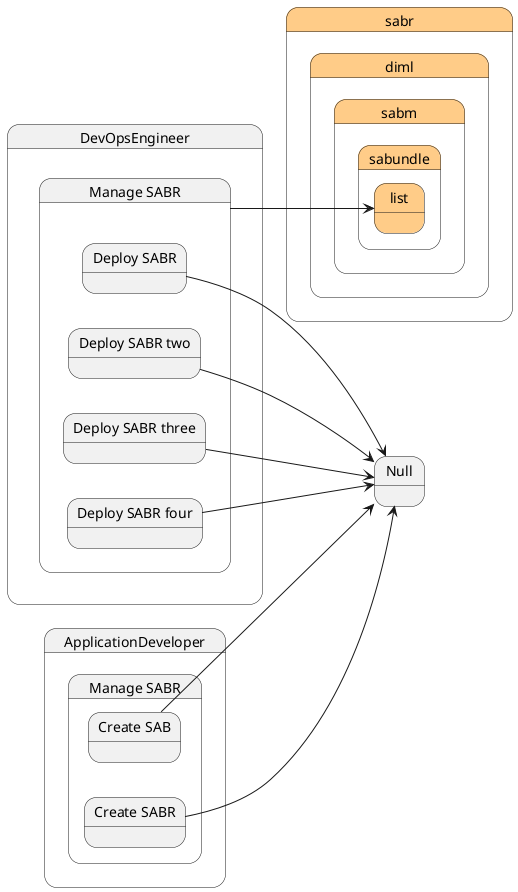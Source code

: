 @startuml
left to right direction



state "DevOpsEngineer" as DevOpsEngineer {
    state "Manage SABR" as DevOpsEngineerManageSABR {
    }
}
state "sabr" as sabr #ffcc88 {
state "diml" as sabrdiml #ffcc88 {
state "sabm" as sabrdimlsabm #ffcc88 {
state "sabundle" as sabrdimlsabmsabundle #ffcc88 {
state "list" as sabrdimlsabmsabundlelist #ffcc88 {
}
}
}
}
}

DevOpsEngineerManageSABR --> sabrdimlsabmsabundlelist


    state "ApplicationDeveloper" as ApplicationDeveloper {
        state "Manage SABR" as ApplicationDeveloperManageSABR {
            state "Create SAB" as ApplicationDeveloperManageSABRBuildSAB {
            }
        }
    }
    
    ApplicationDeveloperManageSABRBuildSAB --> Null
    
 
    state "ApplicationDeveloper" as ApplicationDeveloper {
        state "Manage SABR" as ApplicationDeveloperManageSABR {
            state "Create SABR" as ApplicationDeveloperManageSABRCreateSABR {
            }
        }
    }
    
    ApplicationDeveloperManageSABRCreateSABR --> Null
    
 
    state "DevOpsEngineer" as DevOpsEngineer {
        state "Manage SABR" as DevOpsEngineerManageSABR {
            state "Deploy SABR" as DevOpsEngineerManageSABRDeploySABR {
            }
        }
    }
    
    DevOpsEngineerManageSABRDeploySABR --> Null
    
 
    state "DevOpsEngineer" as DevOpsEngineer {
        state "Manage SABR" as DevOpsEngineerManageSABR {
            state "Deploy SABR two" as DevOpsEngineerManageSABRDeploySABR2 {
            }
        }
    }
    
    DevOpsEngineerManageSABRDeploySABR2 --> Null
    
 
    state "DevOpsEngineer" as DevOpsEngineer {
        state "Manage SABR" as DevOpsEngineerManageSABR {
            state "Deploy SABR three" as DevOpsEngineerManageSABRDeploySABR3 {
            }
        }
    }
    
    DevOpsEngineerManageSABRDeploySABR3 --> Null
    
 
    state "DevOpsEngineer" as DevOpsEngineer {
        state "Manage SABR" as DevOpsEngineerManageSABR {
            state "Deploy SABR four" as DevOpsEngineerManageSABRDeploySABR4 {
            }
        }
    }
    
    DevOpsEngineerManageSABRDeploySABR4 --> Null
    
 
 

@enduml
